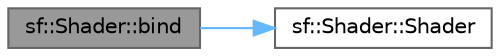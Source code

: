 digraph "sf::Shader::bind"
{
 // LATEX_PDF_SIZE
  bgcolor="transparent";
  edge [fontname=Helvetica,fontsize=10,labelfontname=Helvetica,labelfontsize=10];
  node [fontname=Helvetica,fontsize=10,shape=box,height=0.2,width=0.4];
  rankdir="LR";
  Node1 [id="Node000001",label="sf::Shader::bind",height=0.2,width=0.4,color="gray40", fillcolor="grey60", style="filled", fontcolor="black",tooltip="Bind a shader for rendering."];
  Node1 -> Node2 [id="edge1_Node000001_Node000002",color="steelblue1",style="solid",tooltip=" "];
  Node2 [id="Node000002",label="sf::Shader::Shader",height=0.2,width=0.4,color="grey40", fillcolor="white", style="filled",URL="$classsf_1_1_shader.html#a1d7f28f26b4122959fcafec871c2c3c5",tooltip="Default constructor."];
}
